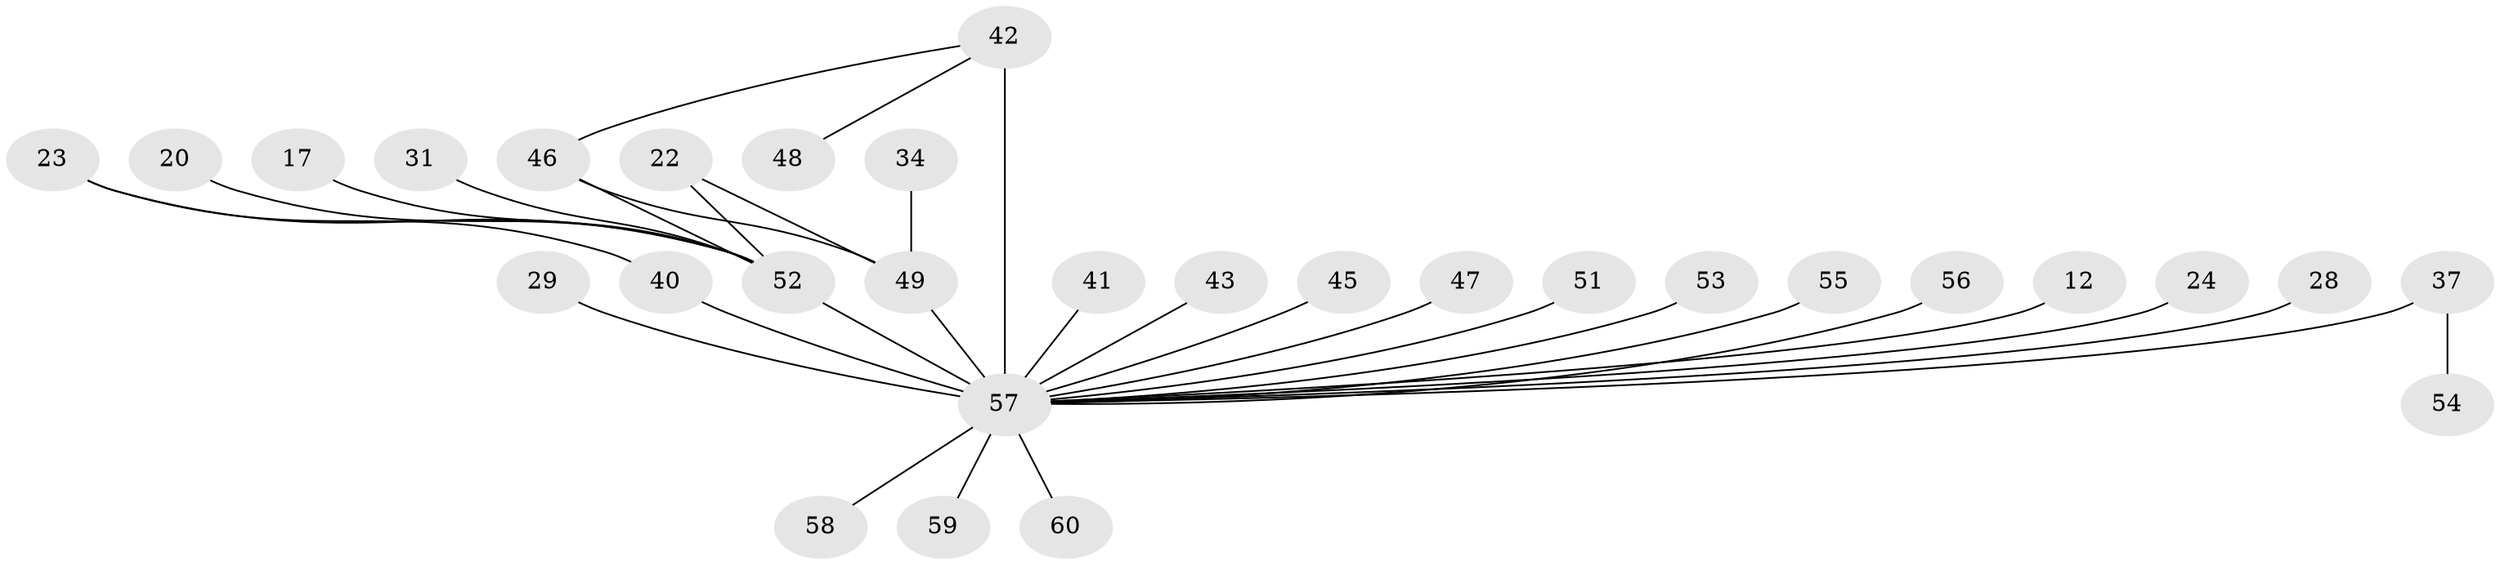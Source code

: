 // original degree distribution, {9: 0.03333333333333333, 23: 0.016666666666666666, 7: 0.03333333333333333, 4: 0.06666666666666667, 10: 0.016666666666666666, 2: 0.2833333333333333, 6: 0.016666666666666666, 1: 0.4166666666666667, 3: 0.1, 16: 0.016666666666666666}
// Generated by graph-tools (version 1.1) at 2025/46/03/09/25 04:46:56]
// undirected, 30 vertices, 33 edges
graph export_dot {
graph [start="1"]
  node [color=gray90,style=filled];
  12;
  17;
  20;
  22;
  23;
  24;
  28;
  29;
  31;
  34;
  37 [super="+16+36"];
  40;
  41;
  42 [super="+21"];
  43 [super="+35"];
  45;
  46 [super="+38"];
  47;
  48;
  49 [super="+32"];
  51;
  52 [super="+13+30+50"];
  53;
  54;
  55 [super="+39"];
  56;
  57 [super="+25"];
  58 [super="+33"];
  59 [super="+7"];
  60 [super="+18"];
  12 -- 57;
  17 -- 52;
  20 -- 52;
  22 -- 52;
  22 -- 49;
  23 -- 40;
  23 -- 52 [weight=2];
  24 -- 57;
  28 -- 57;
  29 -- 57;
  31 -- 52;
  34 -- 49;
  37 -- 54;
  37 -- 57 [weight=3];
  40 -- 57;
  41 -- 57;
  42 -- 48;
  42 -- 46;
  42 -- 57 [weight=5];
  43 -- 57;
  45 -- 57;
  46 -- 52;
  46 -- 49;
  47 -- 57;
  49 -- 57 [weight=3];
  51 -- 57;
  52 -- 57 [weight=13];
  53 -- 57 [weight=2];
  55 -- 57;
  56 -- 57;
  57 -- 58;
  57 -- 59;
  57 -- 60 [weight=2];
}
